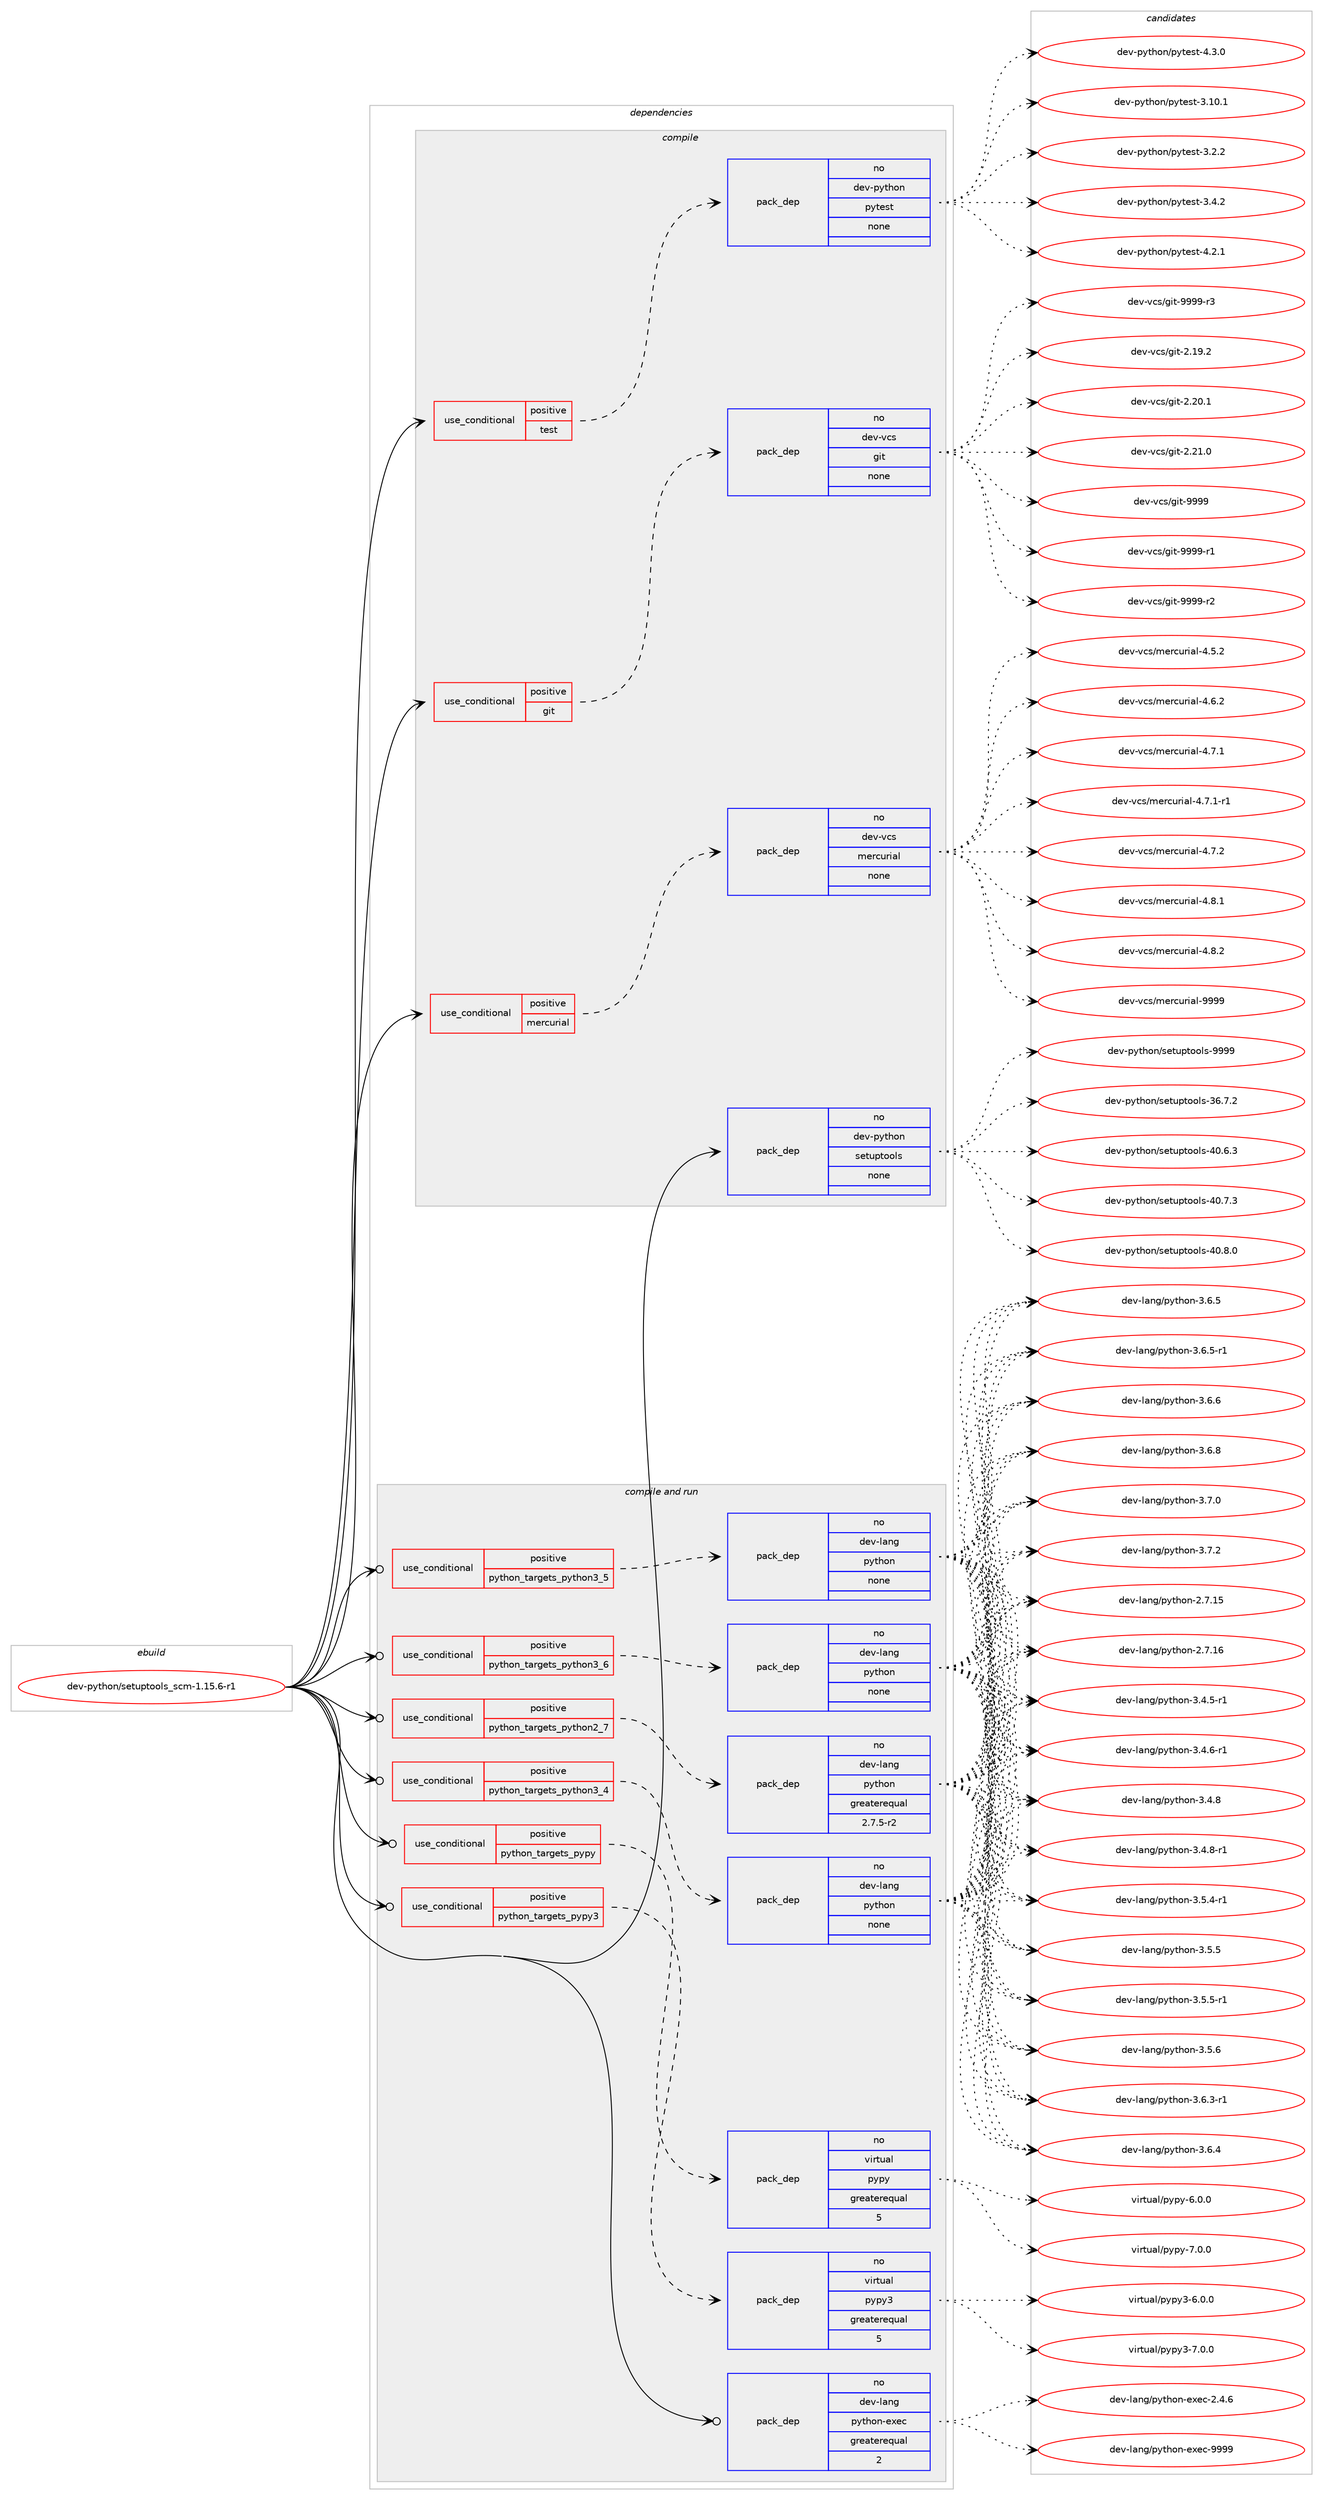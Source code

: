 digraph prolog {

# *************
# Graph options
# *************

newrank=true;
concentrate=true;
compound=true;
graph [rankdir=LR,fontname=Helvetica,fontsize=10,ranksep=1.5];#, ranksep=2.5, nodesep=0.2];
edge  [arrowhead=vee];
node  [fontname=Helvetica,fontsize=10];

# **********
# The ebuild
# **********

subgraph cluster_leftcol {
color=gray;
rank=same;
label=<<i>ebuild</i>>;
id [label="dev-python/setuptools_scm-1.15.6-r1", color=red, width=4, href="../dev-python/setuptools_scm-1.15.6-r1.svg"];
}

# ****************
# The dependencies
# ****************

subgraph cluster_midcol {
color=gray;
label=<<i>dependencies</i>>;
subgraph cluster_compile {
fillcolor="#eeeeee";
style=filled;
label=<<i>compile</i>>;
subgraph cond384478 {
dependency1440871 [label=<<TABLE BORDER="0" CELLBORDER="1" CELLSPACING="0" CELLPADDING="4"><TR><TD ROWSPAN="3" CELLPADDING="10">use_conditional</TD></TR><TR><TD>positive</TD></TR><TR><TD>git</TD></TR></TABLE>>, shape=none, color=red];
subgraph pack1033031 {
dependency1440872 [label=<<TABLE BORDER="0" CELLBORDER="1" CELLSPACING="0" CELLPADDING="4" WIDTH="220"><TR><TD ROWSPAN="6" CELLPADDING="30">pack_dep</TD></TR><TR><TD WIDTH="110">no</TD></TR><TR><TD>dev-vcs</TD></TR><TR><TD>git</TD></TR><TR><TD>none</TD></TR><TR><TD></TD></TR></TABLE>>, shape=none, color=blue];
}
dependency1440871:e -> dependency1440872:w [weight=20,style="dashed",arrowhead="vee"];
}
id:e -> dependency1440871:w [weight=20,style="solid",arrowhead="vee"];
subgraph cond384479 {
dependency1440873 [label=<<TABLE BORDER="0" CELLBORDER="1" CELLSPACING="0" CELLPADDING="4"><TR><TD ROWSPAN="3" CELLPADDING="10">use_conditional</TD></TR><TR><TD>positive</TD></TR><TR><TD>mercurial</TD></TR></TABLE>>, shape=none, color=red];
subgraph pack1033032 {
dependency1440874 [label=<<TABLE BORDER="0" CELLBORDER="1" CELLSPACING="0" CELLPADDING="4" WIDTH="220"><TR><TD ROWSPAN="6" CELLPADDING="30">pack_dep</TD></TR><TR><TD WIDTH="110">no</TD></TR><TR><TD>dev-vcs</TD></TR><TR><TD>mercurial</TD></TR><TR><TD>none</TD></TR><TR><TD></TD></TR></TABLE>>, shape=none, color=blue];
}
dependency1440873:e -> dependency1440874:w [weight=20,style="dashed",arrowhead="vee"];
}
id:e -> dependency1440873:w [weight=20,style="solid",arrowhead="vee"];
subgraph cond384480 {
dependency1440875 [label=<<TABLE BORDER="0" CELLBORDER="1" CELLSPACING="0" CELLPADDING="4"><TR><TD ROWSPAN="3" CELLPADDING="10">use_conditional</TD></TR><TR><TD>positive</TD></TR><TR><TD>test</TD></TR></TABLE>>, shape=none, color=red];
subgraph pack1033033 {
dependency1440876 [label=<<TABLE BORDER="0" CELLBORDER="1" CELLSPACING="0" CELLPADDING="4" WIDTH="220"><TR><TD ROWSPAN="6" CELLPADDING="30">pack_dep</TD></TR><TR><TD WIDTH="110">no</TD></TR><TR><TD>dev-python</TD></TR><TR><TD>pytest</TD></TR><TR><TD>none</TD></TR><TR><TD></TD></TR></TABLE>>, shape=none, color=blue];
}
dependency1440875:e -> dependency1440876:w [weight=20,style="dashed",arrowhead="vee"];
}
id:e -> dependency1440875:w [weight=20,style="solid",arrowhead="vee"];
subgraph pack1033034 {
dependency1440877 [label=<<TABLE BORDER="0" CELLBORDER="1" CELLSPACING="0" CELLPADDING="4" WIDTH="220"><TR><TD ROWSPAN="6" CELLPADDING="30">pack_dep</TD></TR><TR><TD WIDTH="110">no</TD></TR><TR><TD>dev-python</TD></TR><TR><TD>setuptools</TD></TR><TR><TD>none</TD></TR><TR><TD></TD></TR></TABLE>>, shape=none, color=blue];
}
id:e -> dependency1440877:w [weight=20,style="solid",arrowhead="vee"];
}
subgraph cluster_compileandrun {
fillcolor="#eeeeee";
style=filled;
label=<<i>compile and run</i>>;
subgraph cond384481 {
dependency1440878 [label=<<TABLE BORDER="0" CELLBORDER="1" CELLSPACING="0" CELLPADDING="4"><TR><TD ROWSPAN="3" CELLPADDING="10">use_conditional</TD></TR><TR><TD>positive</TD></TR><TR><TD>python_targets_pypy</TD></TR></TABLE>>, shape=none, color=red];
subgraph pack1033035 {
dependency1440879 [label=<<TABLE BORDER="0" CELLBORDER="1" CELLSPACING="0" CELLPADDING="4" WIDTH="220"><TR><TD ROWSPAN="6" CELLPADDING="30">pack_dep</TD></TR><TR><TD WIDTH="110">no</TD></TR><TR><TD>virtual</TD></TR><TR><TD>pypy</TD></TR><TR><TD>greaterequal</TD></TR><TR><TD>5</TD></TR></TABLE>>, shape=none, color=blue];
}
dependency1440878:e -> dependency1440879:w [weight=20,style="dashed",arrowhead="vee"];
}
id:e -> dependency1440878:w [weight=20,style="solid",arrowhead="odotvee"];
subgraph cond384482 {
dependency1440880 [label=<<TABLE BORDER="0" CELLBORDER="1" CELLSPACING="0" CELLPADDING="4"><TR><TD ROWSPAN="3" CELLPADDING="10">use_conditional</TD></TR><TR><TD>positive</TD></TR><TR><TD>python_targets_pypy3</TD></TR></TABLE>>, shape=none, color=red];
subgraph pack1033036 {
dependency1440881 [label=<<TABLE BORDER="0" CELLBORDER="1" CELLSPACING="0" CELLPADDING="4" WIDTH="220"><TR><TD ROWSPAN="6" CELLPADDING="30">pack_dep</TD></TR><TR><TD WIDTH="110">no</TD></TR><TR><TD>virtual</TD></TR><TR><TD>pypy3</TD></TR><TR><TD>greaterequal</TD></TR><TR><TD>5</TD></TR></TABLE>>, shape=none, color=blue];
}
dependency1440880:e -> dependency1440881:w [weight=20,style="dashed",arrowhead="vee"];
}
id:e -> dependency1440880:w [weight=20,style="solid",arrowhead="odotvee"];
subgraph cond384483 {
dependency1440882 [label=<<TABLE BORDER="0" CELLBORDER="1" CELLSPACING="0" CELLPADDING="4"><TR><TD ROWSPAN="3" CELLPADDING="10">use_conditional</TD></TR><TR><TD>positive</TD></TR><TR><TD>python_targets_python2_7</TD></TR></TABLE>>, shape=none, color=red];
subgraph pack1033037 {
dependency1440883 [label=<<TABLE BORDER="0" CELLBORDER="1" CELLSPACING="0" CELLPADDING="4" WIDTH="220"><TR><TD ROWSPAN="6" CELLPADDING="30">pack_dep</TD></TR><TR><TD WIDTH="110">no</TD></TR><TR><TD>dev-lang</TD></TR><TR><TD>python</TD></TR><TR><TD>greaterequal</TD></TR><TR><TD>2.7.5-r2</TD></TR></TABLE>>, shape=none, color=blue];
}
dependency1440882:e -> dependency1440883:w [weight=20,style="dashed",arrowhead="vee"];
}
id:e -> dependency1440882:w [weight=20,style="solid",arrowhead="odotvee"];
subgraph cond384484 {
dependency1440884 [label=<<TABLE BORDER="0" CELLBORDER="1" CELLSPACING="0" CELLPADDING="4"><TR><TD ROWSPAN="3" CELLPADDING="10">use_conditional</TD></TR><TR><TD>positive</TD></TR><TR><TD>python_targets_python3_4</TD></TR></TABLE>>, shape=none, color=red];
subgraph pack1033038 {
dependency1440885 [label=<<TABLE BORDER="0" CELLBORDER="1" CELLSPACING="0" CELLPADDING="4" WIDTH="220"><TR><TD ROWSPAN="6" CELLPADDING="30">pack_dep</TD></TR><TR><TD WIDTH="110">no</TD></TR><TR><TD>dev-lang</TD></TR><TR><TD>python</TD></TR><TR><TD>none</TD></TR><TR><TD></TD></TR></TABLE>>, shape=none, color=blue];
}
dependency1440884:e -> dependency1440885:w [weight=20,style="dashed",arrowhead="vee"];
}
id:e -> dependency1440884:w [weight=20,style="solid",arrowhead="odotvee"];
subgraph cond384485 {
dependency1440886 [label=<<TABLE BORDER="0" CELLBORDER="1" CELLSPACING="0" CELLPADDING="4"><TR><TD ROWSPAN="3" CELLPADDING="10">use_conditional</TD></TR><TR><TD>positive</TD></TR><TR><TD>python_targets_python3_5</TD></TR></TABLE>>, shape=none, color=red];
subgraph pack1033039 {
dependency1440887 [label=<<TABLE BORDER="0" CELLBORDER="1" CELLSPACING="0" CELLPADDING="4" WIDTH="220"><TR><TD ROWSPAN="6" CELLPADDING="30">pack_dep</TD></TR><TR><TD WIDTH="110">no</TD></TR><TR><TD>dev-lang</TD></TR><TR><TD>python</TD></TR><TR><TD>none</TD></TR><TR><TD></TD></TR></TABLE>>, shape=none, color=blue];
}
dependency1440886:e -> dependency1440887:w [weight=20,style="dashed",arrowhead="vee"];
}
id:e -> dependency1440886:w [weight=20,style="solid",arrowhead="odotvee"];
subgraph cond384486 {
dependency1440888 [label=<<TABLE BORDER="0" CELLBORDER="1" CELLSPACING="0" CELLPADDING="4"><TR><TD ROWSPAN="3" CELLPADDING="10">use_conditional</TD></TR><TR><TD>positive</TD></TR><TR><TD>python_targets_python3_6</TD></TR></TABLE>>, shape=none, color=red];
subgraph pack1033040 {
dependency1440889 [label=<<TABLE BORDER="0" CELLBORDER="1" CELLSPACING="0" CELLPADDING="4" WIDTH="220"><TR><TD ROWSPAN="6" CELLPADDING="30">pack_dep</TD></TR><TR><TD WIDTH="110">no</TD></TR><TR><TD>dev-lang</TD></TR><TR><TD>python</TD></TR><TR><TD>none</TD></TR><TR><TD></TD></TR></TABLE>>, shape=none, color=blue];
}
dependency1440888:e -> dependency1440889:w [weight=20,style="dashed",arrowhead="vee"];
}
id:e -> dependency1440888:w [weight=20,style="solid",arrowhead="odotvee"];
subgraph pack1033041 {
dependency1440890 [label=<<TABLE BORDER="0" CELLBORDER="1" CELLSPACING="0" CELLPADDING="4" WIDTH="220"><TR><TD ROWSPAN="6" CELLPADDING="30">pack_dep</TD></TR><TR><TD WIDTH="110">no</TD></TR><TR><TD>dev-lang</TD></TR><TR><TD>python-exec</TD></TR><TR><TD>greaterequal</TD></TR><TR><TD>2</TD></TR></TABLE>>, shape=none, color=blue];
}
id:e -> dependency1440890:w [weight=20,style="solid",arrowhead="odotvee"];
}
subgraph cluster_run {
fillcolor="#eeeeee";
style=filled;
label=<<i>run</i>>;
}
}

# **************
# The candidates
# **************

subgraph cluster_choices {
rank=same;
color=gray;
label=<<i>candidates</i>>;

subgraph choice1033031 {
color=black;
nodesep=1;
choice10010111845118991154710310511645504649574650 [label="dev-vcs/git-2.19.2", color=red, width=4,href="../dev-vcs/git-2.19.2.svg"];
choice10010111845118991154710310511645504650484649 [label="dev-vcs/git-2.20.1", color=red, width=4,href="../dev-vcs/git-2.20.1.svg"];
choice10010111845118991154710310511645504650494648 [label="dev-vcs/git-2.21.0", color=red, width=4,href="../dev-vcs/git-2.21.0.svg"];
choice1001011184511899115471031051164557575757 [label="dev-vcs/git-9999", color=red, width=4,href="../dev-vcs/git-9999.svg"];
choice10010111845118991154710310511645575757574511449 [label="dev-vcs/git-9999-r1", color=red, width=4,href="../dev-vcs/git-9999-r1.svg"];
choice10010111845118991154710310511645575757574511450 [label="dev-vcs/git-9999-r2", color=red, width=4,href="../dev-vcs/git-9999-r2.svg"];
choice10010111845118991154710310511645575757574511451 [label="dev-vcs/git-9999-r3", color=red, width=4,href="../dev-vcs/git-9999-r3.svg"];
dependency1440872:e -> choice10010111845118991154710310511645504649574650:w [style=dotted,weight="100"];
dependency1440872:e -> choice10010111845118991154710310511645504650484649:w [style=dotted,weight="100"];
dependency1440872:e -> choice10010111845118991154710310511645504650494648:w [style=dotted,weight="100"];
dependency1440872:e -> choice1001011184511899115471031051164557575757:w [style=dotted,weight="100"];
dependency1440872:e -> choice10010111845118991154710310511645575757574511449:w [style=dotted,weight="100"];
dependency1440872:e -> choice10010111845118991154710310511645575757574511450:w [style=dotted,weight="100"];
dependency1440872:e -> choice10010111845118991154710310511645575757574511451:w [style=dotted,weight="100"];
}
subgraph choice1033032 {
color=black;
nodesep=1;
choice1001011184511899115471091011149911711410597108455246534650 [label="dev-vcs/mercurial-4.5.2", color=red, width=4,href="../dev-vcs/mercurial-4.5.2.svg"];
choice1001011184511899115471091011149911711410597108455246544650 [label="dev-vcs/mercurial-4.6.2", color=red, width=4,href="../dev-vcs/mercurial-4.6.2.svg"];
choice1001011184511899115471091011149911711410597108455246554649 [label="dev-vcs/mercurial-4.7.1", color=red, width=4,href="../dev-vcs/mercurial-4.7.1.svg"];
choice10010111845118991154710910111499117114105971084552465546494511449 [label="dev-vcs/mercurial-4.7.1-r1", color=red, width=4,href="../dev-vcs/mercurial-4.7.1-r1.svg"];
choice1001011184511899115471091011149911711410597108455246554650 [label="dev-vcs/mercurial-4.7.2", color=red, width=4,href="../dev-vcs/mercurial-4.7.2.svg"];
choice1001011184511899115471091011149911711410597108455246564649 [label="dev-vcs/mercurial-4.8.1", color=red, width=4,href="../dev-vcs/mercurial-4.8.1.svg"];
choice1001011184511899115471091011149911711410597108455246564650 [label="dev-vcs/mercurial-4.8.2", color=red, width=4,href="../dev-vcs/mercurial-4.8.2.svg"];
choice10010111845118991154710910111499117114105971084557575757 [label="dev-vcs/mercurial-9999", color=red, width=4,href="../dev-vcs/mercurial-9999.svg"];
dependency1440874:e -> choice1001011184511899115471091011149911711410597108455246534650:w [style=dotted,weight="100"];
dependency1440874:e -> choice1001011184511899115471091011149911711410597108455246544650:w [style=dotted,weight="100"];
dependency1440874:e -> choice1001011184511899115471091011149911711410597108455246554649:w [style=dotted,weight="100"];
dependency1440874:e -> choice10010111845118991154710910111499117114105971084552465546494511449:w [style=dotted,weight="100"];
dependency1440874:e -> choice1001011184511899115471091011149911711410597108455246554650:w [style=dotted,weight="100"];
dependency1440874:e -> choice1001011184511899115471091011149911711410597108455246564649:w [style=dotted,weight="100"];
dependency1440874:e -> choice1001011184511899115471091011149911711410597108455246564650:w [style=dotted,weight="100"];
dependency1440874:e -> choice10010111845118991154710910111499117114105971084557575757:w [style=dotted,weight="100"];
}
subgraph choice1033033 {
color=black;
nodesep=1;
choice100101118451121211161041111104711212111610111511645514649484649 [label="dev-python/pytest-3.10.1", color=red, width=4,href="../dev-python/pytest-3.10.1.svg"];
choice1001011184511212111610411111047112121116101115116455146504650 [label="dev-python/pytest-3.2.2", color=red, width=4,href="../dev-python/pytest-3.2.2.svg"];
choice1001011184511212111610411111047112121116101115116455146524650 [label="dev-python/pytest-3.4.2", color=red, width=4,href="../dev-python/pytest-3.4.2.svg"];
choice1001011184511212111610411111047112121116101115116455246504649 [label="dev-python/pytest-4.2.1", color=red, width=4,href="../dev-python/pytest-4.2.1.svg"];
choice1001011184511212111610411111047112121116101115116455246514648 [label="dev-python/pytest-4.3.0", color=red, width=4,href="../dev-python/pytest-4.3.0.svg"];
dependency1440876:e -> choice100101118451121211161041111104711212111610111511645514649484649:w [style=dotted,weight="100"];
dependency1440876:e -> choice1001011184511212111610411111047112121116101115116455146504650:w [style=dotted,weight="100"];
dependency1440876:e -> choice1001011184511212111610411111047112121116101115116455146524650:w [style=dotted,weight="100"];
dependency1440876:e -> choice1001011184511212111610411111047112121116101115116455246504649:w [style=dotted,weight="100"];
dependency1440876:e -> choice1001011184511212111610411111047112121116101115116455246514648:w [style=dotted,weight="100"];
}
subgraph choice1033034 {
color=black;
nodesep=1;
choice100101118451121211161041111104711510111611711211611111110811545515446554650 [label="dev-python/setuptools-36.7.2", color=red, width=4,href="../dev-python/setuptools-36.7.2.svg"];
choice100101118451121211161041111104711510111611711211611111110811545524846544651 [label="dev-python/setuptools-40.6.3", color=red, width=4,href="../dev-python/setuptools-40.6.3.svg"];
choice100101118451121211161041111104711510111611711211611111110811545524846554651 [label="dev-python/setuptools-40.7.3", color=red, width=4,href="../dev-python/setuptools-40.7.3.svg"];
choice100101118451121211161041111104711510111611711211611111110811545524846564648 [label="dev-python/setuptools-40.8.0", color=red, width=4,href="../dev-python/setuptools-40.8.0.svg"];
choice10010111845112121116104111110471151011161171121161111111081154557575757 [label="dev-python/setuptools-9999", color=red, width=4,href="../dev-python/setuptools-9999.svg"];
dependency1440877:e -> choice100101118451121211161041111104711510111611711211611111110811545515446554650:w [style=dotted,weight="100"];
dependency1440877:e -> choice100101118451121211161041111104711510111611711211611111110811545524846544651:w [style=dotted,weight="100"];
dependency1440877:e -> choice100101118451121211161041111104711510111611711211611111110811545524846554651:w [style=dotted,weight="100"];
dependency1440877:e -> choice100101118451121211161041111104711510111611711211611111110811545524846564648:w [style=dotted,weight="100"];
dependency1440877:e -> choice10010111845112121116104111110471151011161171121161111111081154557575757:w [style=dotted,weight="100"];
}
subgraph choice1033035 {
color=black;
nodesep=1;
choice1181051141161179710847112121112121455446484648 [label="virtual/pypy-6.0.0", color=red, width=4,href="../virtual/pypy-6.0.0.svg"];
choice1181051141161179710847112121112121455546484648 [label="virtual/pypy-7.0.0", color=red, width=4,href="../virtual/pypy-7.0.0.svg"];
dependency1440879:e -> choice1181051141161179710847112121112121455446484648:w [style=dotted,weight="100"];
dependency1440879:e -> choice1181051141161179710847112121112121455546484648:w [style=dotted,weight="100"];
}
subgraph choice1033036 {
color=black;
nodesep=1;
choice118105114116117971084711212111212151455446484648 [label="virtual/pypy3-6.0.0", color=red, width=4,href="../virtual/pypy3-6.0.0.svg"];
choice118105114116117971084711212111212151455546484648 [label="virtual/pypy3-7.0.0", color=red, width=4,href="../virtual/pypy3-7.0.0.svg"];
dependency1440881:e -> choice118105114116117971084711212111212151455446484648:w [style=dotted,weight="100"];
dependency1440881:e -> choice118105114116117971084711212111212151455546484648:w [style=dotted,weight="100"];
}
subgraph choice1033037 {
color=black;
nodesep=1;
choice10010111845108971101034711212111610411111045504655464953 [label="dev-lang/python-2.7.15", color=red, width=4,href="../dev-lang/python-2.7.15.svg"];
choice10010111845108971101034711212111610411111045504655464954 [label="dev-lang/python-2.7.16", color=red, width=4,href="../dev-lang/python-2.7.16.svg"];
choice1001011184510897110103471121211161041111104551465246534511449 [label="dev-lang/python-3.4.5-r1", color=red, width=4,href="../dev-lang/python-3.4.5-r1.svg"];
choice1001011184510897110103471121211161041111104551465246544511449 [label="dev-lang/python-3.4.6-r1", color=red, width=4,href="../dev-lang/python-3.4.6-r1.svg"];
choice100101118451089711010347112121116104111110455146524656 [label="dev-lang/python-3.4.8", color=red, width=4,href="../dev-lang/python-3.4.8.svg"];
choice1001011184510897110103471121211161041111104551465246564511449 [label="dev-lang/python-3.4.8-r1", color=red, width=4,href="../dev-lang/python-3.4.8-r1.svg"];
choice1001011184510897110103471121211161041111104551465346524511449 [label="dev-lang/python-3.5.4-r1", color=red, width=4,href="../dev-lang/python-3.5.4-r1.svg"];
choice100101118451089711010347112121116104111110455146534653 [label="dev-lang/python-3.5.5", color=red, width=4,href="../dev-lang/python-3.5.5.svg"];
choice1001011184510897110103471121211161041111104551465346534511449 [label="dev-lang/python-3.5.5-r1", color=red, width=4,href="../dev-lang/python-3.5.5-r1.svg"];
choice100101118451089711010347112121116104111110455146534654 [label="dev-lang/python-3.5.6", color=red, width=4,href="../dev-lang/python-3.5.6.svg"];
choice1001011184510897110103471121211161041111104551465446514511449 [label="dev-lang/python-3.6.3-r1", color=red, width=4,href="../dev-lang/python-3.6.3-r1.svg"];
choice100101118451089711010347112121116104111110455146544652 [label="dev-lang/python-3.6.4", color=red, width=4,href="../dev-lang/python-3.6.4.svg"];
choice100101118451089711010347112121116104111110455146544653 [label="dev-lang/python-3.6.5", color=red, width=4,href="../dev-lang/python-3.6.5.svg"];
choice1001011184510897110103471121211161041111104551465446534511449 [label="dev-lang/python-3.6.5-r1", color=red, width=4,href="../dev-lang/python-3.6.5-r1.svg"];
choice100101118451089711010347112121116104111110455146544654 [label="dev-lang/python-3.6.6", color=red, width=4,href="../dev-lang/python-3.6.6.svg"];
choice100101118451089711010347112121116104111110455146544656 [label="dev-lang/python-3.6.8", color=red, width=4,href="../dev-lang/python-3.6.8.svg"];
choice100101118451089711010347112121116104111110455146554648 [label="dev-lang/python-3.7.0", color=red, width=4,href="../dev-lang/python-3.7.0.svg"];
choice100101118451089711010347112121116104111110455146554650 [label="dev-lang/python-3.7.2", color=red, width=4,href="../dev-lang/python-3.7.2.svg"];
dependency1440883:e -> choice10010111845108971101034711212111610411111045504655464953:w [style=dotted,weight="100"];
dependency1440883:e -> choice10010111845108971101034711212111610411111045504655464954:w [style=dotted,weight="100"];
dependency1440883:e -> choice1001011184510897110103471121211161041111104551465246534511449:w [style=dotted,weight="100"];
dependency1440883:e -> choice1001011184510897110103471121211161041111104551465246544511449:w [style=dotted,weight="100"];
dependency1440883:e -> choice100101118451089711010347112121116104111110455146524656:w [style=dotted,weight="100"];
dependency1440883:e -> choice1001011184510897110103471121211161041111104551465246564511449:w [style=dotted,weight="100"];
dependency1440883:e -> choice1001011184510897110103471121211161041111104551465346524511449:w [style=dotted,weight="100"];
dependency1440883:e -> choice100101118451089711010347112121116104111110455146534653:w [style=dotted,weight="100"];
dependency1440883:e -> choice1001011184510897110103471121211161041111104551465346534511449:w [style=dotted,weight="100"];
dependency1440883:e -> choice100101118451089711010347112121116104111110455146534654:w [style=dotted,weight="100"];
dependency1440883:e -> choice1001011184510897110103471121211161041111104551465446514511449:w [style=dotted,weight="100"];
dependency1440883:e -> choice100101118451089711010347112121116104111110455146544652:w [style=dotted,weight="100"];
dependency1440883:e -> choice100101118451089711010347112121116104111110455146544653:w [style=dotted,weight="100"];
dependency1440883:e -> choice1001011184510897110103471121211161041111104551465446534511449:w [style=dotted,weight="100"];
dependency1440883:e -> choice100101118451089711010347112121116104111110455146544654:w [style=dotted,weight="100"];
dependency1440883:e -> choice100101118451089711010347112121116104111110455146544656:w [style=dotted,weight="100"];
dependency1440883:e -> choice100101118451089711010347112121116104111110455146554648:w [style=dotted,weight="100"];
dependency1440883:e -> choice100101118451089711010347112121116104111110455146554650:w [style=dotted,weight="100"];
}
subgraph choice1033038 {
color=black;
nodesep=1;
choice10010111845108971101034711212111610411111045504655464953 [label="dev-lang/python-2.7.15", color=red, width=4,href="../dev-lang/python-2.7.15.svg"];
choice10010111845108971101034711212111610411111045504655464954 [label="dev-lang/python-2.7.16", color=red, width=4,href="../dev-lang/python-2.7.16.svg"];
choice1001011184510897110103471121211161041111104551465246534511449 [label="dev-lang/python-3.4.5-r1", color=red, width=4,href="../dev-lang/python-3.4.5-r1.svg"];
choice1001011184510897110103471121211161041111104551465246544511449 [label="dev-lang/python-3.4.6-r1", color=red, width=4,href="../dev-lang/python-3.4.6-r1.svg"];
choice100101118451089711010347112121116104111110455146524656 [label="dev-lang/python-3.4.8", color=red, width=4,href="../dev-lang/python-3.4.8.svg"];
choice1001011184510897110103471121211161041111104551465246564511449 [label="dev-lang/python-3.4.8-r1", color=red, width=4,href="../dev-lang/python-3.4.8-r1.svg"];
choice1001011184510897110103471121211161041111104551465346524511449 [label="dev-lang/python-3.5.4-r1", color=red, width=4,href="../dev-lang/python-3.5.4-r1.svg"];
choice100101118451089711010347112121116104111110455146534653 [label="dev-lang/python-3.5.5", color=red, width=4,href="../dev-lang/python-3.5.5.svg"];
choice1001011184510897110103471121211161041111104551465346534511449 [label="dev-lang/python-3.5.5-r1", color=red, width=4,href="../dev-lang/python-3.5.5-r1.svg"];
choice100101118451089711010347112121116104111110455146534654 [label="dev-lang/python-3.5.6", color=red, width=4,href="../dev-lang/python-3.5.6.svg"];
choice1001011184510897110103471121211161041111104551465446514511449 [label="dev-lang/python-3.6.3-r1", color=red, width=4,href="../dev-lang/python-3.6.3-r1.svg"];
choice100101118451089711010347112121116104111110455146544652 [label="dev-lang/python-3.6.4", color=red, width=4,href="../dev-lang/python-3.6.4.svg"];
choice100101118451089711010347112121116104111110455146544653 [label="dev-lang/python-3.6.5", color=red, width=4,href="../dev-lang/python-3.6.5.svg"];
choice1001011184510897110103471121211161041111104551465446534511449 [label="dev-lang/python-3.6.5-r1", color=red, width=4,href="../dev-lang/python-3.6.5-r1.svg"];
choice100101118451089711010347112121116104111110455146544654 [label="dev-lang/python-3.6.6", color=red, width=4,href="../dev-lang/python-3.6.6.svg"];
choice100101118451089711010347112121116104111110455146544656 [label="dev-lang/python-3.6.8", color=red, width=4,href="../dev-lang/python-3.6.8.svg"];
choice100101118451089711010347112121116104111110455146554648 [label="dev-lang/python-3.7.0", color=red, width=4,href="../dev-lang/python-3.7.0.svg"];
choice100101118451089711010347112121116104111110455146554650 [label="dev-lang/python-3.7.2", color=red, width=4,href="../dev-lang/python-3.7.2.svg"];
dependency1440885:e -> choice10010111845108971101034711212111610411111045504655464953:w [style=dotted,weight="100"];
dependency1440885:e -> choice10010111845108971101034711212111610411111045504655464954:w [style=dotted,weight="100"];
dependency1440885:e -> choice1001011184510897110103471121211161041111104551465246534511449:w [style=dotted,weight="100"];
dependency1440885:e -> choice1001011184510897110103471121211161041111104551465246544511449:w [style=dotted,weight="100"];
dependency1440885:e -> choice100101118451089711010347112121116104111110455146524656:w [style=dotted,weight="100"];
dependency1440885:e -> choice1001011184510897110103471121211161041111104551465246564511449:w [style=dotted,weight="100"];
dependency1440885:e -> choice1001011184510897110103471121211161041111104551465346524511449:w [style=dotted,weight="100"];
dependency1440885:e -> choice100101118451089711010347112121116104111110455146534653:w [style=dotted,weight="100"];
dependency1440885:e -> choice1001011184510897110103471121211161041111104551465346534511449:w [style=dotted,weight="100"];
dependency1440885:e -> choice100101118451089711010347112121116104111110455146534654:w [style=dotted,weight="100"];
dependency1440885:e -> choice1001011184510897110103471121211161041111104551465446514511449:w [style=dotted,weight="100"];
dependency1440885:e -> choice100101118451089711010347112121116104111110455146544652:w [style=dotted,weight="100"];
dependency1440885:e -> choice100101118451089711010347112121116104111110455146544653:w [style=dotted,weight="100"];
dependency1440885:e -> choice1001011184510897110103471121211161041111104551465446534511449:w [style=dotted,weight="100"];
dependency1440885:e -> choice100101118451089711010347112121116104111110455146544654:w [style=dotted,weight="100"];
dependency1440885:e -> choice100101118451089711010347112121116104111110455146544656:w [style=dotted,weight="100"];
dependency1440885:e -> choice100101118451089711010347112121116104111110455146554648:w [style=dotted,weight="100"];
dependency1440885:e -> choice100101118451089711010347112121116104111110455146554650:w [style=dotted,weight="100"];
}
subgraph choice1033039 {
color=black;
nodesep=1;
choice10010111845108971101034711212111610411111045504655464953 [label="dev-lang/python-2.7.15", color=red, width=4,href="../dev-lang/python-2.7.15.svg"];
choice10010111845108971101034711212111610411111045504655464954 [label="dev-lang/python-2.7.16", color=red, width=4,href="../dev-lang/python-2.7.16.svg"];
choice1001011184510897110103471121211161041111104551465246534511449 [label="dev-lang/python-3.4.5-r1", color=red, width=4,href="../dev-lang/python-3.4.5-r1.svg"];
choice1001011184510897110103471121211161041111104551465246544511449 [label="dev-lang/python-3.4.6-r1", color=red, width=4,href="../dev-lang/python-3.4.6-r1.svg"];
choice100101118451089711010347112121116104111110455146524656 [label="dev-lang/python-3.4.8", color=red, width=4,href="../dev-lang/python-3.4.8.svg"];
choice1001011184510897110103471121211161041111104551465246564511449 [label="dev-lang/python-3.4.8-r1", color=red, width=4,href="../dev-lang/python-3.4.8-r1.svg"];
choice1001011184510897110103471121211161041111104551465346524511449 [label="dev-lang/python-3.5.4-r1", color=red, width=4,href="../dev-lang/python-3.5.4-r1.svg"];
choice100101118451089711010347112121116104111110455146534653 [label="dev-lang/python-3.5.5", color=red, width=4,href="../dev-lang/python-3.5.5.svg"];
choice1001011184510897110103471121211161041111104551465346534511449 [label="dev-lang/python-3.5.5-r1", color=red, width=4,href="../dev-lang/python-3.5.5-r1.svg"];
choice100101118451089711010347112121116104111110455146534654 [label="dev-lang/python-3.5.6", color=red, width=4,href="../dev-lang/python-3.5.6.svg"];
choice1001011184510897110103471121211161041111104551465446514511449 [label="dev-lang/python-3.6.3-r1", color=red, width=4,href="../dev-lang/python-3.6.3-r1.svg"];
choice100101118451089711010347112121116104111110455146544652 [label="dev-lang/python-3.6.4", color=red, width=4,href="../dev-lang/python-3.6.4.svg"];
choice100101118451089711010347112121116104111110455146544653 [label="dev-lang/python-3.6.5", color=red, width=4,href="../dev-lang/python-3.6.5.svg"];
choice1001011184510897110103471121211161041111104551465446534511449 [label="dev-lang/python-3.6.5-r1", color=red, width=4,href="../dev-lang/python-3.6.5-r1.svg"];
choice100101118451089711010347112121116104111110455146544654 [label="dev-lang/python-3.6.6", color=red, width=4,href="../dev-lang/python-3.6.6.svg"];
choice100101118451089711010347112121116104111110455146544656 [label="dev-lang/python-3.6.8", color=red, width=4,href="../dev-lang/python-3.6.8.svg"];
choice100101118451089711010347112121116104111110455146554648 [label="dev-lang/python-3.7.0", color=red, width=4,href="../dev-lang/python-3.7.0.svg"];
choice100101118451089711010347112121116104111110455146554650 [label="dev-lang/python-3.7.2", color=red, width=4,href="../dev-lang/python-3.7.2.svg"];
dependency1440887:e -> choice10010111845108971101034711212111610411111045504655464953:w [style=dotted,weight="100"];
dependency1440887:e -> choice10010111845108971101034711212111610411111045504655464954:w [style=dotted,weight="100"];
dependency1440887:e -> choice1001011184510897110103471121211161041111104551465246534511449:w [style=dotted,weight="100"];
dependency1440887:e -> choice1001011184510897110103471121211161041111104551465246544511449:w [style=dotted,weight="100"];
dependency1440887:e -> choice100101118451089711010347112121116104111110455146524656:w [style=dotted,weight="100"];
dependency1440887:e -> choice1001011184510897110103471121211161041111104551465246564511449:w [style=dotted,weight="100"];
dependency1440887:e -> choice1001011184510897110103471121211161041111104551465346524511449:w [style=dotted,weight="100"];
dependency1440887:e -> choice100101118451089711010347112121116104111110455146534653:w [style=dotted,weight="100"];
dependency1440887:e -> choice1001011184510897110103471121211161041111104551465346534511449:w [style=dotted,weight="100"];
dependency1440887:e -> choice100101118451089711010347112121116104111110455146534654:w [style=dotted,weight="100"];
dependency1440887:e -> choice1001011184510897110103471121211161041111104551465446514511449:w [style=dotted,weight="100"];
dependency1440887:e -> choice100101118451089711010347112121116104111110455146544652:w [style=dotted,weight="100"];
dependency1440887:e -> choice100101118451089711010347112121116104111110455146544653:w [style=dotted,weight="100"];
dependency1440887:e -> choice1001011184510897110103471121211161041111104551465446534511449:w [style=dotted,weight="100"];
dependency1440887:e -> choice100101118451089711010347112121116104111110455146544654:w [style=dotted,weight="100"];
dependency1440887:e -> choice100101118451089711010347112121116104111110455146544656:w [style=dotted,weight="100"];
dependency1440887:e -> choice100101118451089711010347112121116104111110455146554648:w [style=dotted,weight="100"];
dependency1440887:e -> choice100101118451089711010347112121116104111110455146554650:w [style=dotted,weight="100"];
}
subgraph choice1033040 {
color=black;
nodesep=1;
choice10010111845108971101034711212111610411111045504655464953 [label="dev-lang/python-2.7.15", color=red, width=4,href="../dev-lang/python-2.7.15.svg"];
choice10010111845108971101034711212111610411111045504655464954 [label="dev-lang/python-2.7.16", color=red, width=4,href="../dev-lang/python-2.7.16.svg"];
choice1001011184510897110103471121211161041111104551465246534511449 [label="dev-lang/python-3.4.5-r1", color=red, width=4,href="../dev-lang/python-3.4.5-r1.svg"];
choice1001011184510897110103471121211161041111104551465246544511449 [label="dev-lang/python-3.4.6-r1", color=red, width=4,href="../dev-lang/python-3.4.6-r1.svg"];
choice100101118451089711010347112121116104111110455146524656 [label="dev-lang/python-3.4.8", color=red, width=4,href="../dev-lang/python-3.4.8.svg"];
choice1001011184510897110103471121211161041111104551465246564511449 [label="dev-lang/python-3.4.8-r1", color=red, width=4,href="../dev-lang/python-3.4.8-r1.svg"];
choice1001011184510897110103471121211161041111104551465346524511449 [label="dev-lang/python-3.5.4-r1", color=red, width=4,href="../dev-lang/python-3.5.4-r1.svg"];
choice100101118451089711010347112121116104111110455146534653 [label="dev-lang/python-3.5.5", color=red, width=4,href="../dev-lang/python-3.5.5.svg"];
choice1001011184510897110103471121211161041111104551465346534511449 [label="dev-lang/python-3.5.5-r1", color=red, width=4,href="../dev-lang/python-3.5.5-r1.svg"];
choice100101118451089711010347112121116104111110455146534654 [label="dev-lang/python-3.5.6", color=red, width=4,href="../dev-lang/python-3.5.6.svg"];
choice1001011184510897110103471121211161041111104551465446514511449 [label="dev-lang/python-3.6.3-r1", color=red, width=4,href="../dev-lang/python-3.6.3-r1.svg"];
choice100101118451089711010347112121116104111110455146544652 [label="dev-lang/python-3.6.4", color=red, width=4,href="../dev-lang/python-3.6.4.svg"];
choice100101118451089711010347112121116104111110455146544653 [label="dev-lang/python-3.6.5", color=red, width=4,href="../dev-lang/python-3.6.5.svg"];
choice1001011184510897110103471121211161041111104551465446534511449 [label="dev-lang/python-3.6.5-r1", color=red, width=4,href="../dev-lang/python-3.6.5-r1.svg"];
choice100101118451089711010347112121116104111110455146544654 [label="dev-lang/python-3.6.6", color=red, width=4,href="../dev-lang/python-3.6.6.svg"];
choice100101118451089711010347112121116104111110455146544656 [label="dev-lang/python-3.6.8", color=red, width=4,href="../dev-lang/python-3.6.8.svg"];
choice100101118451089711010347112121116104111110455146554648 [label="dev-lang/python-3.7.0", color=red, width=4,href="../dev-lang/python-3.7.0.svg"];
choice100101118451089711010347112121116104111110455146554650 [label="dev-lang/python-3.7.2", color=red, width=4,href="../dev-lang/python-3.7.2.svg"];
dependency1440889:e -> choice10010111845108971101034711212111610411111045504655464953:w [style=dotted,weight="100"];
dependency1440889:e -> choice10010111845108971101034711212111610411111045504655464954:w [style=dotted,weight="100"];
dependency1440889:e -> choice1001011184510897110103471121211161041111104551465246534511449:w [style=dotted,weight="100"];
dependency1440889:e -> choice1001011184510897110103471121211161041111104551465246544511449:w [style=dotted,weight="100"];
dependency1440889:e -> choice100101118451089711010347112121116104111110455146524656:w [style=dotted,weight="100"];
dependency1440889:e -> choice1001011184510897110103471121211161041111104551465246564511449:w [style=dotted,weight="100"];
dependency1440889:e -> choice1001011184510897110103471121211161041111104551465346524511449:w [style=dotted,weight="100"];
dependency1440889:e -> choice100101118451089711010347112121116104111110455146534653:w [style=dotted,weight="100"];
dependency1440889:e -> choice1001011184510897110103471121211161041111104551465346534511449:w [style=dotted,weight="100"];
dependency1440889:e -> choice100101118451089711010347112121116104111110455146534654:w [style=dotted,weight="100"];
dependency1440889:e -> choice1001011184510897110103471121211161041111104551465446514511449:w [style=dotted,weight="100"];
dependency1440889:e -> choice100101118451089711010347112121116104111110455146544652:w [style=dotted,weight="100"];
dependency1440889:e -> choice100101118451089711010347112121116104111110455146544653:w [style=dotted,weight="100"];
dependency1440889:e -> choice1001011184510897110103471121211161041111104551465446534511449:w [style=dotted,weight="100"];
dependency1440889:e -> choice100101118451089711010347112121116104111110455146544654:w [style=dotted,weight="100"];
dependency1440889:e -> choice100101118451089711010347112121116104111110455146544656:w [style=dotted,weight="100"];
dependency1440889:e -> choice100101118451089711010347112121116104111110455146554648:w [style=dotted,weight="100"];
dependency1440889:e -> choice100101118451089711010347112121116104111110455146554650:w [style=dotted,weight="100"];
}
subgraph choice1033041 {
color=black;
nodesep=1;
choice1001011184510897110103471121211161041111104510112010199455046524654 [label="dev-lang/python-exec-2.4.6", color=red, width=4,href="../dev-lang/python-exec-2.4.6.svg"];
choice10010111845108971101034711212111610411111045101120101994557575757 [label="dev-lang/python-exec-9999", color=red, width=4,href="../dev-lang/python-exec-9999.svg"];
dependency1440890:e -> choice1001011184510897110103471121211161041111104510112010199455046524654:w [style=dotted,weight="100"];
dependency1440890:e -> choice10010111845108971101034711212111610411111045101120101994557575757:w [style=dotted,weight="100"];
}
}

}
